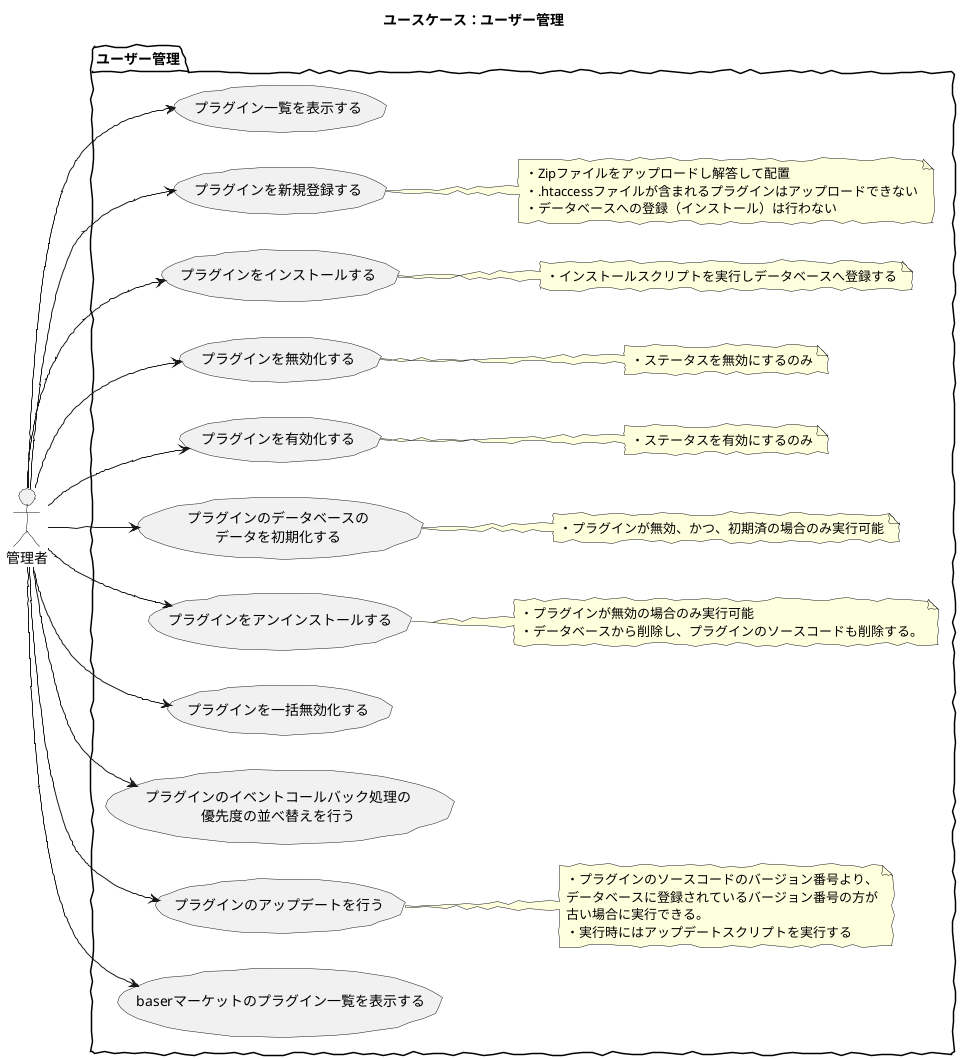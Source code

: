 @startuml
skinparam handwritten true
skinparam backgroundColor white

title ユースケース：ユーザー管理

actor 管理者

package ユーザー管理 {
	left to right direction
	管理者 --> (プラグイン一覧を表示する)
	管理者 --> (プラグインを新規登録する)
	note right of (プラグインを新規登録する)
	・Zipファイルをアップロードし解答して配置
	・.htaccessファイルが含まれるプラグインはアップロードできない
	・データベースへの登録（インストール）は行わない
	endnote
	管理者 --> (プラグインをインストールする)
	note right of (プラグインをインストールする)
	・インストールスクリプトを実行しデータベースへ登録する
	endnote
	管理者 --> (プラグインを無効化する)
	note right of (プラグインを無効化する)
	・ステータスを無効にするのみ
	endnote
	管理者 --> (プラグインを有効化する)
	note right of (プラグインを有効化する)
	・ステータスを有効にするのみ
	endnote
	管理者 --> (プラグインのデータベースの\nデータを初期化する)
	note right of (プラグインのデータベースの\nデータを初期化する)
	・プラグインが無効、かつ、初期済の場合のみ実行可能
	endnote
	管理者 --> (プラグインをアンインストールする)
	note right of (プラグインをアンインストールする)
	・プラグインが無効の場合のみ実行可能
	・データベースから削除し、プラグインのソースコードも削除する。
	endnote
	管理者 --> (プラグインを一括無効化する)
	管理者 --> (プラグインのイベントコールバック処理の\n優先度の並べ替えを行う)
	管理者 --> (プラグインのアップデートを行う)
	note right of (プラグインのアップデートを行う)
	・プラグインのソースコードのバージョン番号より、
	データベースに登録されているバージョン番号の方が
	古い場合に実行できる。
	・実行時にはアップデートスクリプトを実行する
	endnote
	管理者 --> (baserマーケットのプラグイン一覧を表示する)
}

@enduml

